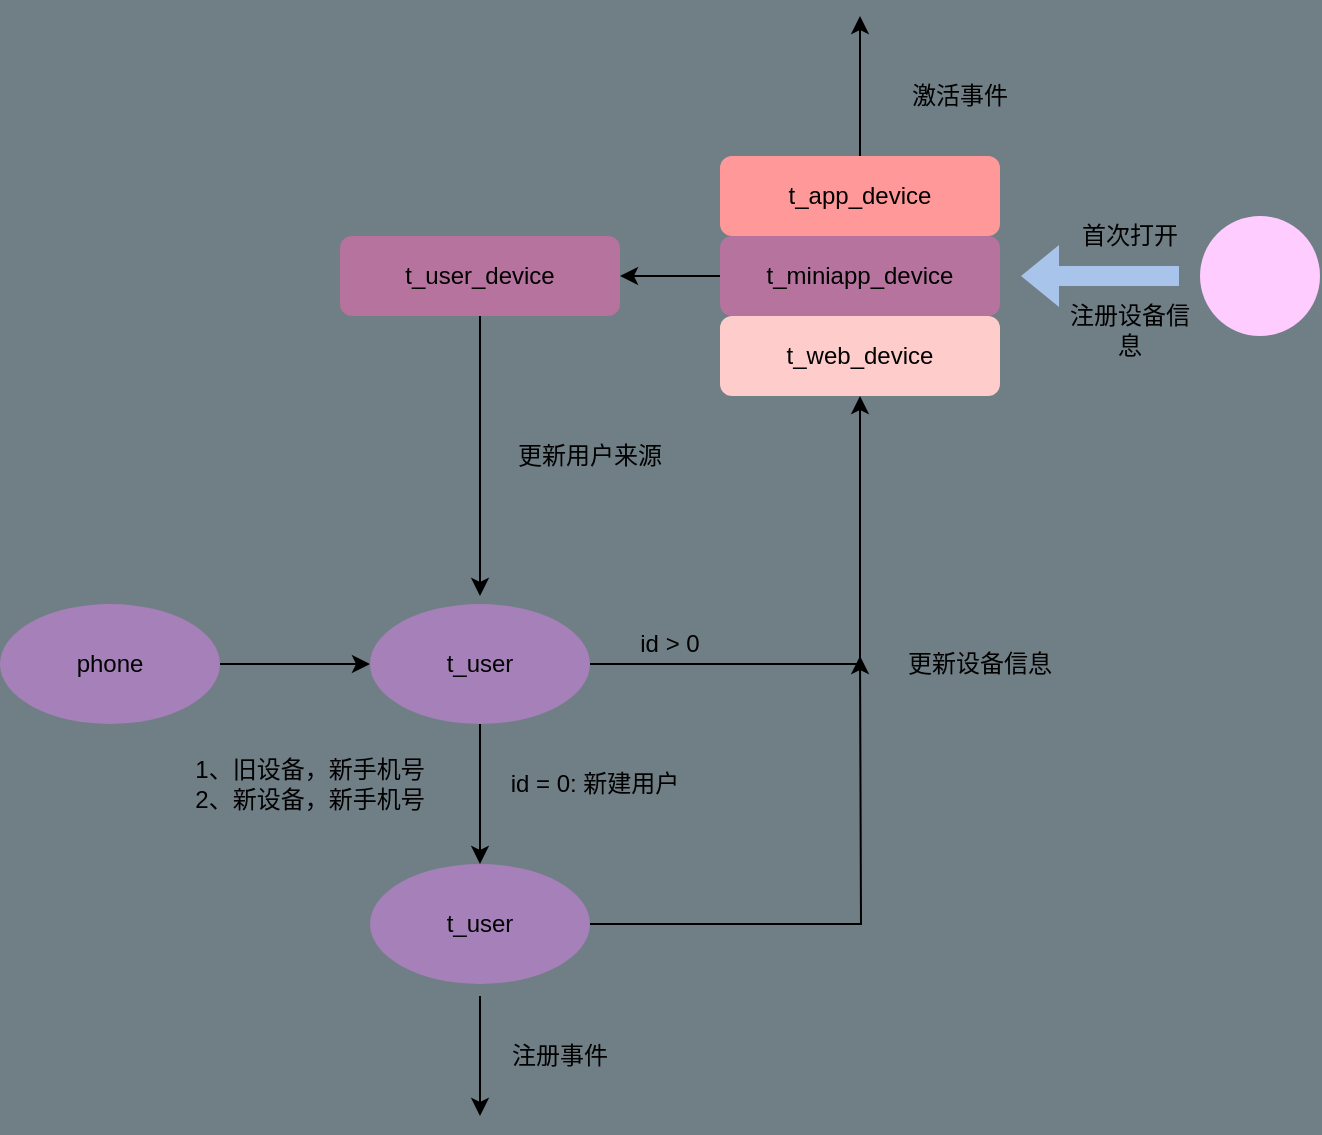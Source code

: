 <mxfile version="13.9.5" type="device"><diagram id="VSArOQDPkqbNzoKQu4Cz" name="第 1 页"><mxGraphModel dx="1951" dy="563" grid="1" gridSize="10" guides="1" tooltips="1" connect="1" arrows="1" fold="1" page="1" pageScale="1" pageWidth="1169" pageHeight="827" background="#707E86" math="0" shadow="0"><root><mxCell id="0"/><mxCell id="1" parent="0"/><mxCell id="3AV5efqeGOQKS2aTA0MD-1" value="t_app_device" style="rounded=1;whiteSpace=wrap;html=1;strokeColor=none;fillColor=#FF9999;" parent="1" vertex="1"><mxGeometry x="110" y="190" width="140" height="40" as="geometry"/></mxCell><mxCell id="3AV5efqeGOQKS2aTA0MD-27" style="edgeStyle=orthogonalEdgeStyle;rounded=0;orthogonalLoop=1;jettySize=auto;html=1;entryX=1;entryY=0.5;entryDx=0;entryDy=0;startArrow=none;startFill=0;fillColor=#A9C4EB;endArrow=classic;endFill=1;" parent="1" source="3AV5efqeGOQKS2aTA0MD-2" target="3AV5efqeGOQKS2aTA0MD-26" edge="1"><mxGeometry relative="1" as="geometry"/></mxCell><mxCell id="3AV5efqeGOQKS2aTA0MD-2" value="t_miniapp_device" style="rounded=1;whiteSpace=wrap;html=1;strokeColor=none;fillColor=#B5739D;" parent="1" vertex="1"><mxGeometry x="110" y="230" width="140" height="40" as="geometry"/></mxCell><mxCell id="3AV5efqeGOQKS2aTA0MD-3" value="t_web_device" style="rounded=1;whiteSpace=wrap;html=1;strokeColor=none;fillColor=#FFCCCC;" parent="1" vertex="1"><mxGeometry x="110" y="270" width="140" height="40" as="geometry"/></mxCell><mxCell id="3AV5efqeGOQKS2aTA0MD-4" value="" style="ellipse;whiteSpace=wrap;html=1;aspect=fixed;strokeColor=none;fillColor=#FFCCFF;" parent="1" vertex="1"><mxGeometry x="350" y="220" width="60" height="60" as="geometry"/></mxCell><mxCell id="3AV5efqeGOQKS2aTA0MD-5" value="" style="shape=flexArrow;endArrow=classic;html=1;strokeColor=none;fillColor=#A9C4EB;" parent="1" edge="1"><mxGeometry width="50" height="50" relative="1" as="geometry"><mxPoint x="340" y="250" as="sourcePoint"/><mxPoint x="260" y="250" as="targetPoint"/></mxGeometry></mxCell><mxCell id="3AV5efqeGOQKS2aTA0MD-6" value="&lt;br&gt;注册设备信息" style="text;html=1;strokeColor=none;fillColor=none;align=center;verticalAlign=middle;whiteSpace=wrap;rounded=0;" parent="1" vertex="1"><mxGeometry x="280" y="260" width="70" height="20" as="geometry"/></mxCell><mxCell id="3AV5efqeGOQKS2aTA0MD-7" value="首次打开" style="text;html=1;strokeColor=none;fillColor=none;align=center;verticalAlign=middle;whiteSpace=wrap;rounded=0;" parent="1" vertex="1"><mxGeometry x="280" y="220" width="70" height="20" as="geometry"/></mxCell><mxCell id="3AV5efqeGOQKS2aTA0MD-8" value="phone" style="ellipse;whiteSpace=wrap;html=1;strokeColor=none;fillColor=#A680B8;" parent="1" vertex="1"><mxGeometry x="-250" y="414" width="110" height="60" as="geometry"/></mxCell><mxCell id="3AV5efqeGOQKS2aTA0MD-13" style="edgeStyle=orthogonalEdgeStyle;rounded=0;orthogonalLoop=1;jettySize=auto;html=1;fillColor=#A9C4EB;entryX=0.5;entryY=1;entryDx=0;entryDy=0;" parent="1" source="3AV5efqeGOQKS2aTA0MD-9" target="3AV5efqeGOQKS2aTA0MD-3" edge="1"><mxGeometry relative="1" as="geometry"><mxPoint x="125" y="444" as="targetPoint"/></mxGeometry></mxCell><mxCell id="3AV5efqeGOQKS2aTA0MD-16" style="edgeStyle=orthogonalEdgeStyle;rounded=0;orthogonalLoop=1;jettySize=auto;html=1;entryX=0.5;entryY=0;entryDx=0;entryDy=0;fillColor=#A9C4EB;" parent="1" source="3AV5efqeGOQKS2aTA0MD-9" target="3AV5efqeGOQKS2aTA0MD-15" edge="1"><mxGeometry relative="1" as="geometry"/></mxCell><mxCell id="3AV5efqeGOQKS2aTA0MD-9" value="t_user" style="ellipse;whiteSpace=wrap;html=1;strokeColor=none;fillColor=#A680B8;" parent="1" vertex="1"><mxGeometry x="-65" y="414" width="110" height="60" as="geometry"/></mxCell><mxCell id="3AV5efqeGOQKS2aTA0MD-14" value="id &amp;gt; 0" style="text;html=1;strokeColor=none;fillColor=none;align=center;verticalAlign=middle;whiteSpace=wrap;rounded=0;" parent="1" vertex="1"><mxGeometry x="65" y="424" width="40" height="20" as="geometry"/></mxCell><mxCell id="3AV5efqeGOQKS2aTA0MD-31" style="edgeStyle=orthogonalEdgeStyle;rounded=0;orthogonalLoop=1;jettySize=auto;html=1;startArrow=none;startFill=0;endArrow=classic;endFill=1;fillColor=#A9C4EB;" parent="1" source="3AV5efqeGOQKS2aTA0MD-15" edge="1"><mxGeometry relative="1" as="geometry"><mxPoint x="180" y="440" as="targetPoint"/></mxGeometry></mxCell><mxCell id="3AV5efqeGOQKS2aTA0MD-15" value="t_user" style="ellipse;whiteSpace=wrap;html=1;strokeColor=none;fillColor=#A680B8;" parent="1" vertex="1"><mxGeometry x="-65" y="544" width="110" height="60" as="geometry"/></mxCell><mxCell id="3AV5efqeGOQKS2aTA0MD-18" value="id = 0: 新建用户" style="text;html=1;strokeColor=none;fillColor=none;align=center;verticalAlign=middle;whiteSpace=wrap;rounded=0;" parent="1" vertex="1"><mxGeometry x="-15" y="494" width="125" height="20" as="geometry"/></mxCell><mxCell id="3AV5efqeGOQKS2aTA0MD-22" style="edgeStyle=orthogonalEdgeStyle;rounded=0;orthogonalLoop=1;jettySize=auto;html=1;entryX=0;entryY=0.5;entryDx=0;entryDy=0;fillColor=#A9C4EB;exitX=1;exitY=0.5;exitDx=0;exitDy=0;" parent="1" source="3AV5efqeGOQKS2aTA0MD-8" target="3AV5efqeGOQKS2aTA0MD-9" edge="1"><mxGeometry relative="1" as="geometry"><mxPoint x="-125" y="444" as="sourcePoint"/></mxGeometry></mxCell><mxCell id="gCznthqnBAm6kBsmhgEY-8" style="edgeStyle=orthogonalEdgeStyle;rounded=0;orthogonalLoop=1;jettySize=auto;html=1;" edge="1" parent="1" source="3AV5efqeGOQKS2aTA0MD-26"><mxGeometry relative="1" as="geometry"><mxPoint x="-10" y="410" as="targetPoint"/></mxGeometry></mxCell><mxCell id="3AV5efqeGOQKS2aTA0MD-26" value="t_user_device" style="rounded=1;whiteSpace=wrap;html=1;strokeColor=none;fillColor=#B5739D;" parent="1" vertex="1"><mxGeometry x="-80" y="230" width="140" height="40" as="geometry"/></mxCell><mxCell id="3AV5efqeGOQKS2aTA0MD-29" value="1、旧设备，新手机号&lt;br&gt;2、新设备，新手机号" style="text;html=1;strokeColor=none;fillColor=none;align=center;verticalAlign=middle;whiteSpace=wrap;rounded=0;" parent="1" vertex="1"><mxGeometry x="-160" y="484" width="130" height="40" as="geometry"/></mxCell><mxCell id="gCznthqnBAm6kBsmhgEY-1" value="更新设备信息" style="text;html=1;strokeColor=none;fillColor=none;align=center;verticalAlign=middle;whiteSpace=wrap;rounded=0;" vertex="1" parent="1"><mxGeometry x="170" y="434" width="140" height="20" as="geometry"/></mxCell><mxCell id="gCznthqnBAm6kBsmhgEY-2" value="" style="endArrow=classic;html=1;" edge="1" parent="1"><mxGeometry width="50" height="50" relative="1" as="geometry"><mxPoint x="-10" y="610" as="sourcePoint"/><mxPoint x="-10" y="670" as="targetPoint"/></mxGeometry></mxCell><mxCell id="gCznthqnBAm6kBsmhgEY-5" value="注册事件" style="text;html=1;strokeColor=none;fillColor=none;align=center;verticalAlign=middle;whiteSpace=wrap;rounded=0;" vertex="1" parent="1"><mxGeometry y="630" width="60" height="20" as="geometry"/></mxCell><mxCell id="gCznthqnBAm6kBsmhgEY-6" value="" style="endArrow=classic;html=1;exitX=0.5;exitY=0;exitDx=0;exitDy=0;" edge="1" parent="1" source="3AV5efqeGOQKS2aTA0MD-1"><mxGeometry width="50" height="50" relative="1" as="geometry"><mxPoint x="160" y="170" as="sourcePoint"/><mxPoint x="180" y="120" as="targetPoint"/></mxGeometry></mxCell><mxCell id="gCznthqnBAm6kBsmhgEY-7" value="激活事件" style="text;html=1;strokeColor=none;fillColor=none;align=center;verticalAlign=middle;whiteSpace=wrap;rounded=0;" vertex="1" parent="1"><mxGeometry x="190" y="150" width="80" height="20" as="geometry"/></mxCell><mxCell id="gCznthqnBAm6kBsmhgEY-9" value="更新用户来源" style="text;html=1;strokeColor=none;fillColor=none;align=center;verticalAlign=middle;whiteSpace=wrap;rounded=0;" vertex="1" parent="1"><mxGeometry y="330" width="90" height="20" as="geometry"/></mxCell></root></mxGraphModel></diagram></mxfile>